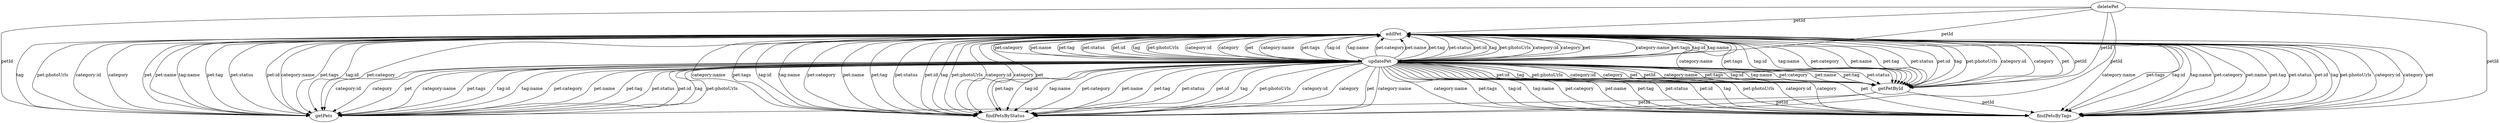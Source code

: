 digraph G {
  addPet [ label="addPet" ];
  getPets [ label="getPets" ];
  updatePet [ label="updatePet" ];
  findPetsByStatus [ label="findPetsByStatus" ];
  findPetsByTags [ label="findPetsByTags" ];
  deletePet [ label="deletePet" ];
  getPetById [ label="getPetById" ];
  addPet -> getPets [ label="category:name" ];
  addPet -> getPets [ label="pet:tags" ];
  addPet -> getPets [ label="tag:id" ];
  addPet -> getPets [ label="tag:name" ];
  addPet -> getPets [ label="pet:category" ];
  addPet -> getPets [ label="pet:name" ];
  addPet -> getPets [ label="pet:tag" ];
  addPet -> getPets [ label="pet:status" ];
  addPet -> getPets [ label="pet:id" ];
  addPet -> getPets [ label="tag" ];
  addPet -> getPets [ label="pet:photoUrls" ];
  addPet -> getPets [ label="category:id" ];
  addPet -> getPets [ label="category" ];
  addPet -> getPets [ label="pet" ];
  addPet -> updatePet [ label="category:name" ];
  addPet -> updatePet [ label="pet:tags" ];
  addPet -> updatePet [ label="tag:id" ];
  addPet -> updatePet [ label="tag:name" ];
  addPet -> updatePet [ label="pet:category" ];
  addPet -> updatePet [ label="pet:name" ];
  addPet -> updatePet [ label="pet:tag" ];
  addPet -> updatePet [ label="pet:status" ];
  addPet -> updatePet [ label="pet:id" ];
  addPet -> updatePet [ label="tag" ];
  addPet -> updatePet [ label="pet:photoUrls" ];
  addPet -> updatePet [ label="category:id" ];
  addPet -> updatePet [ label="category" ];
  addPet -> updatePet [ label="pet" ];
  addPet -> findPetsByStatus [ label="category:name" ];
  addPet -> findPetsByStatus [ label="pet:tags" ];
  addPet -> findPetsByStatus [ label="tag:id" ];
  addPet -> findPetsByStatus [ label="tag:name" ];
  addPet -> findPetsByStatus [ label="pet:category" ];
  addPet -> findPetsByStatus [ label="pet:name" ];
  addPet -> findPetsByStatus [ label="pet:tag" ];
  addPet -> findPetsByStatus [ label="pet:status" ];
  addPet -> findPetsByStatus [ label="pet:id" ];
  addPet -> findPetsByStatus [ label="tag" ];
  addPet -> findPetsByStatus [ label="pet:photoUrls" ];
  addPet -> findPetsByStatus [ label="category:id" ];
  addPet -> findPetsByStatus [ label="category" ];
  addPet -> findPetsByStatus [ label="pet" ];
  addPet -> findPetsByTags [ label="category:name" ];
  addPet -> findPetsByTags [ label="pet:tags" ];
  addPet -> findPetsByTags [ label="tag:id" ];
  addPet -> findPetsByTags [ label="tag:name" ];
  addPet -> findPetsByTags [ label="pet:category" ];
  addPet -> findPetsByTags [ label="pet:name" ];
  addPet -> findPetsByTags [ label="pet:tag" ];
  addPet -> findPetsByTags [ label="pet:status" ];
  addPet -> findPetsByTags [ label="pet:id" ];
  addPet -> findPetsByTags [ label="tag" ];
  addPet -> findPetsByTags [ label="pet:photoUrls" ];
  addPet -> findPetsByTags [ label="category:id" ];
  addPet -> findPetsByTags [ label="category" ];
  addPet -> findPetsByTags [ label="pet" ];
  addPet -> getPetById [ label="category:name" ];
  addPet -> getPetById [ label="pet:tags" ];
  addPet -> getPetById [ label="tag:id" ];
  addPet -> getPetById [ label="tag:name" ];
  addPet -> getPetById [ label="pet:category" ];
  addPet -> getPetById [ label="pet:name" ];
  addPet -> getPetById [ label="pet:tag" ];
  addPet -> getPetById [ label="pet:status" ];
  addPet -> getPetById [ label="pet:id" ];
  addPet -> getPetById [ label="tag" ];
  addPet -> getPetById [ label="pet:photoUrls" ];
  addPet -> getPetById [ label="category:id" ];
  addPet -> getPetById [ label="category" ];
  addPet -> getPetById [ label="pet" ];
  updatePet -> addPet [ label="category:name" ];
  updatePet -> addPet [ label="pet:tags" ];
  updatePet -> addPet [ label="tag:id" ];
  updatePet -> addPet [ label="tag:name" ];
  updatePet -> addPet [ label="pet:category" ];
  updatePet -> addPet [ label="pet:name" ];
  updatePet -> addPet [ label="pet:tag" ];
  updatePet -> addPet [ label="pet:status" ];
  updatePet -> addPet [ label="pet:id" ];
  updatePet -> addPet [ label="tag" ];
  updatePet -> addPet [ label="pet:photoUrls" ];
  updatePet -> addPet [ label="category:id" ];
  updatePet -> addPet [ label="category" ];
  updatePet -> addPet [ label="pet" ];
  updatePet -> getPets [ label="category:name" ];
  updatePet -> getPets [ label="pet:tags" ];
  updatePet -> getPets [ label="tag:id" ];
  updatePet -> getPets [ label="tag:name" ];
  updatePet -> getPets [ label="pet:category" ];
  updatePet -> getPets [ label="pet:name" ];
  updatePet -> getPets [ label="pet:tag" ];
  updatePet -> getPets [ label="pet:status" ];
  updatePet -> getPets [ label="pet:id" ];
  updatePet -> getPets [ label="tag" ];
  updatePet -> getPets [ label="pet:photoUrls" ];
  updatePet -> getPets [ label="category:id" ];
  updatePet -> getPets [ label="category" ];
  updatePet -> getPets [ label="pet" ];
  updatePet -> findPetsByStatus [ label="category:name" ];
  updatePet -> findPetsByStatus [ label="pet:tags" ];
  updatePet -> findPetsByStatus [ label="tag:id" ];
  updatePet -> findPetsByStatus [ label="tag:name" ];
  updatePet -> findPetsByStatus [ label="pet:category" ];
  updatePet -> findPetsByStatus [ label="pet:name" ];
  updatePet -> findPetsByStatus [ label="pet:tag" ];
  updatePet -> findPetsByStatus [ label="pet:status" ];
  updatePet -> findPetsByStatus [ label="pet:id" ];
  updatePet -> findPetsByStatus [ label="tag" ];
  updatePet -> findPetsByStatus [ label="pet:photoUrls" ];
  updatePet -> findPetsByStatus [ label="category:id" ];
  updatePet -> findPetsByStatus [ label="category" ];
  updatePet -> findPetsByStatus [ label="pet" ];
  updatePet -> findPetsByTags [ label="category:name" ];
  updatePet -> findPetsByTags [ label="pet:tags" ];
  updatePet -> findPetsByTags [ label="tag:id" ];
  updatePet -> findPetsByTags [ label="tag:name" ];
  updatePet -> findPetsByTags [ label="pet:category" ];
  updatePet -> findPetsByTags [ label="pet:name" ];
  updatePet -> findPetsByTags [ label="pet:tag" ];
  updatePet -> findPetsByTags [ label="pet:status" ];
  updatePet -> findPetsByTags [ label="pet:id" ];
  updatePet -> findPetsByTags [ label="tag" ];
  updatePet -> findPetsByTags [ label="pet:photoUrls" ];
  updatePet -> findPetsByTags [ label="category:id" ];
  updatePet -> findPetsByTags [ label="category" ];
  updatePet -> findPetsByTags [ label="pet" ];
  updatePet -> getPetById [ label="category:name" ];
  updatePet -> getPetById [ label="pet:tags" ];
  updatePet -> getPetById [ label="tag:id" ];
  updatePet -> getPetById [ label="tag:name" ];
  updatePet -> getPetById [ label="pet:category" ];
  updatePet -> getPetById [ label="pet:name" ];
  updatePet -> getPetById [ label="pet:tag" ];
  updatePet -> getPetById [ label="pet:status" ];
  updatePet -> getPetById [ label="pet:id" ];
  updatePet -> getPetById [ label="tag" ];
  updatePet -> getPetById [ label="pet:photoUrls" ];
  updatePet -> getPetById [ label="category:id" ];
  updatePet -> getPetById [ label="category" ];
  updatePet -> getPetById [ label="pet" ];
  deletePet -> addPet [ label="petId" ];
  deletePet -> getPets [ label="petId" ];
  deletePet -> updatePet [ label="petId" ];
  deletePet -> findPetsByStatus [ label="petId" ];
  deletePet -> findPetsByTags [ label="petId" ];
  deletePet -> getPetById [ label="petId" ];
  getPetById -> addPet [ label="petId" ];
  getPetById -> getPets [ label="petId" ];
  getPetById -> updatePet [ label="petId" ];
  getPetById -> findPetsByStatus [ label="petId" ];
  getPetById -> findPetsByTags [ label="petId" ];
}

